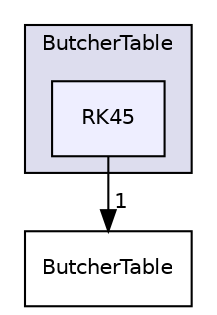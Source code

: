 digraph "RK45" {
  bgcolor=transparent;
  compound=true
  node [ fontsize="10", fontname="Helvetica"];
  edge [ labelfontsize="10", labelfontname="Helvetica"];
  subgraph clusterdir_e24aeb1197190121ade350f28ab7c806 {
    graph [ bgcolor="#ddddee", pencolor="black", label="ButcherTable" fontname="Helvetica", fontsize="10", URL="dir_e24aeb1197190121ade350f28ab7c806.html"]
  dir_8c2348c4507013c8890818dbe7166034 [shape=box, label="RK45", style="filled", fillcolor="#eeeeff", pencolor="black", URL="dir_8c2348c4507013c8890818dbe7166034.html"];
  }
  dir_fb4a788e9d7e07c4d9dd0fbf6cf04f25 [shape=box label="ButcherTable" URL="dir_fb4a788e9d7e07c4d9dd0fbf6cf04f25.html"];
  dir_8c2348c4507013c8890818dbe7166034->dir_fb4a788e9d7e07c4d9dd0fbf6cf04f25 [headlabel="1", labeldistance=1.5 headhref="dir_000328_000069.html"];
}
